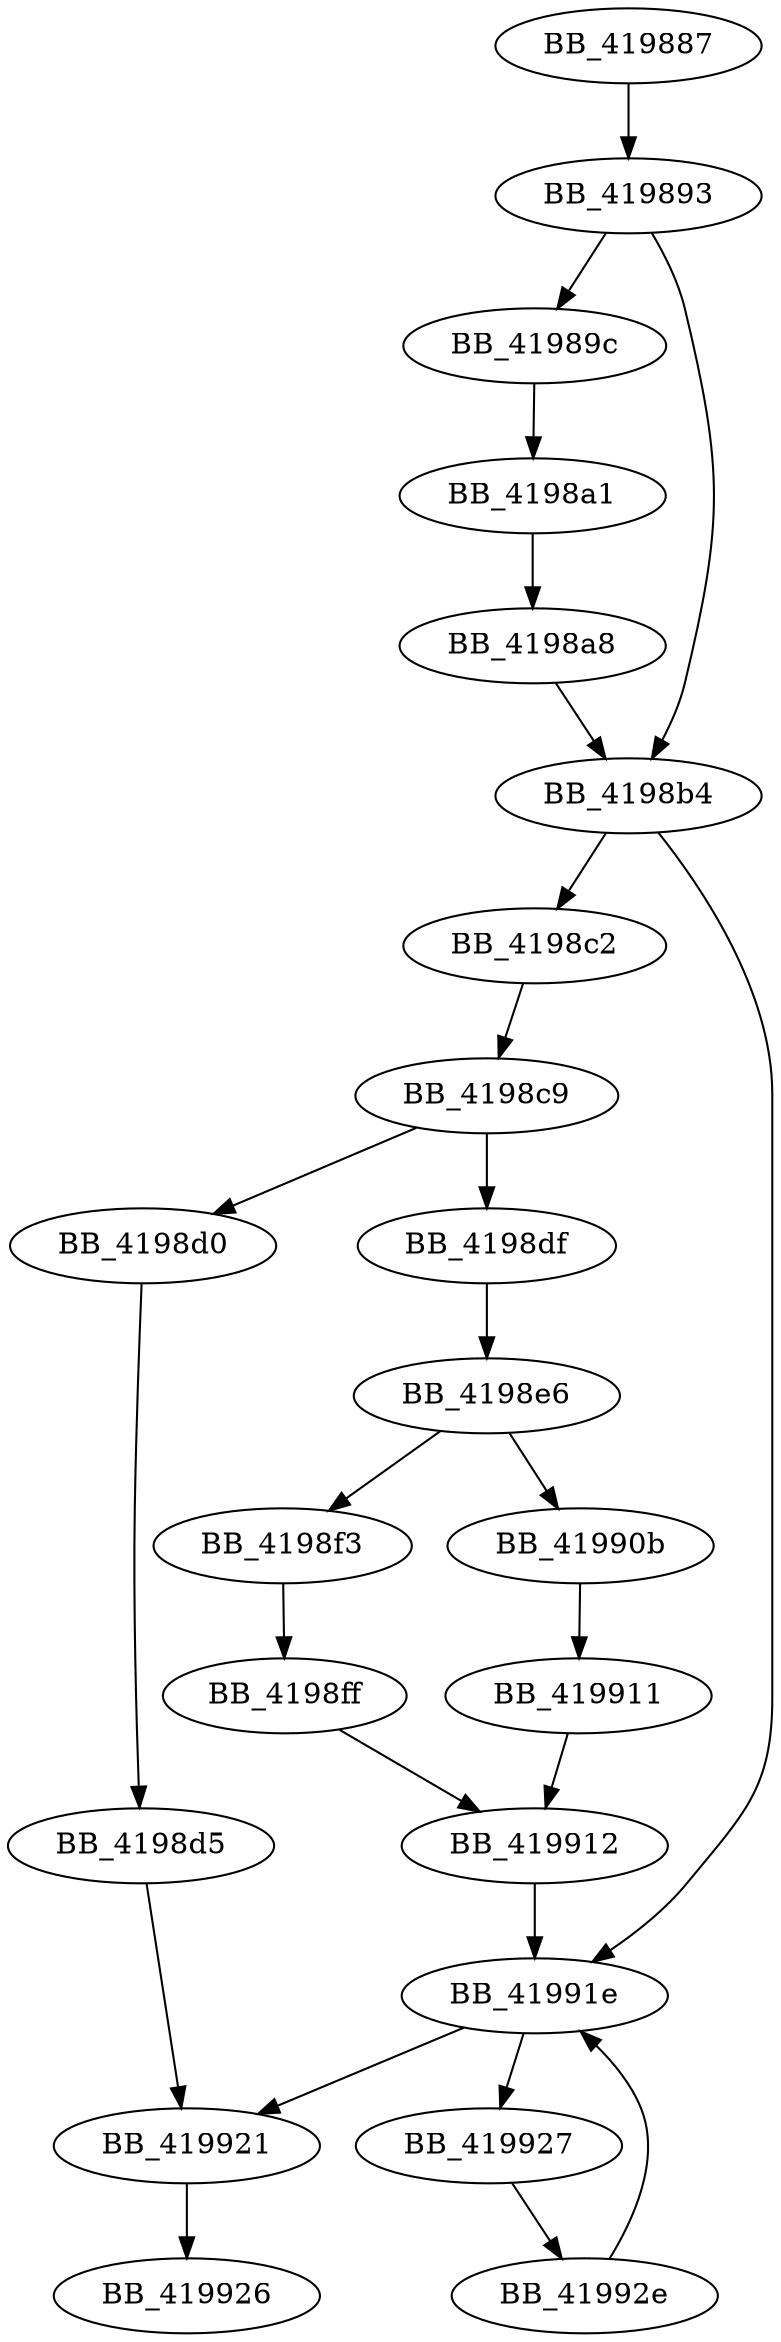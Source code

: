 DiGraph __mtinitlocknum{
BB_419887->BB_419893
BB_419893->BB_41989c
BB_419893->BB_4198b4
BB_41989c->BB_4198a1
BB_4198a1->BB_4198a8
BB_4198a8->BB_4198b4
BB_4198b4->BB_4198c2
BB_4198b4->BB_41991e
BB_4198c2->BB_4198c9
BB_4198c9->BB_4198d0
BB_4198c9->BB_4198df
BB_4198d0->BB_4198d5
BB_4198d5->BB_419921
BB_4198df->BB_4198e6
BB_4198e6->BB_4198f3
BB_4198e6->BB_41990b
BB_4198f3->BB_4198ff
BB_4198ff->BB_419912
BB_41990b->BB_419911
BB_419911->BB_419912
BB_419912->BB_41991e
BB_41991e->BB_419921
BB_41991e->BB_419927
BB_419921->BB_419926
BB_419927->BB_41992e
BB_41992e->BB_41991e
}
